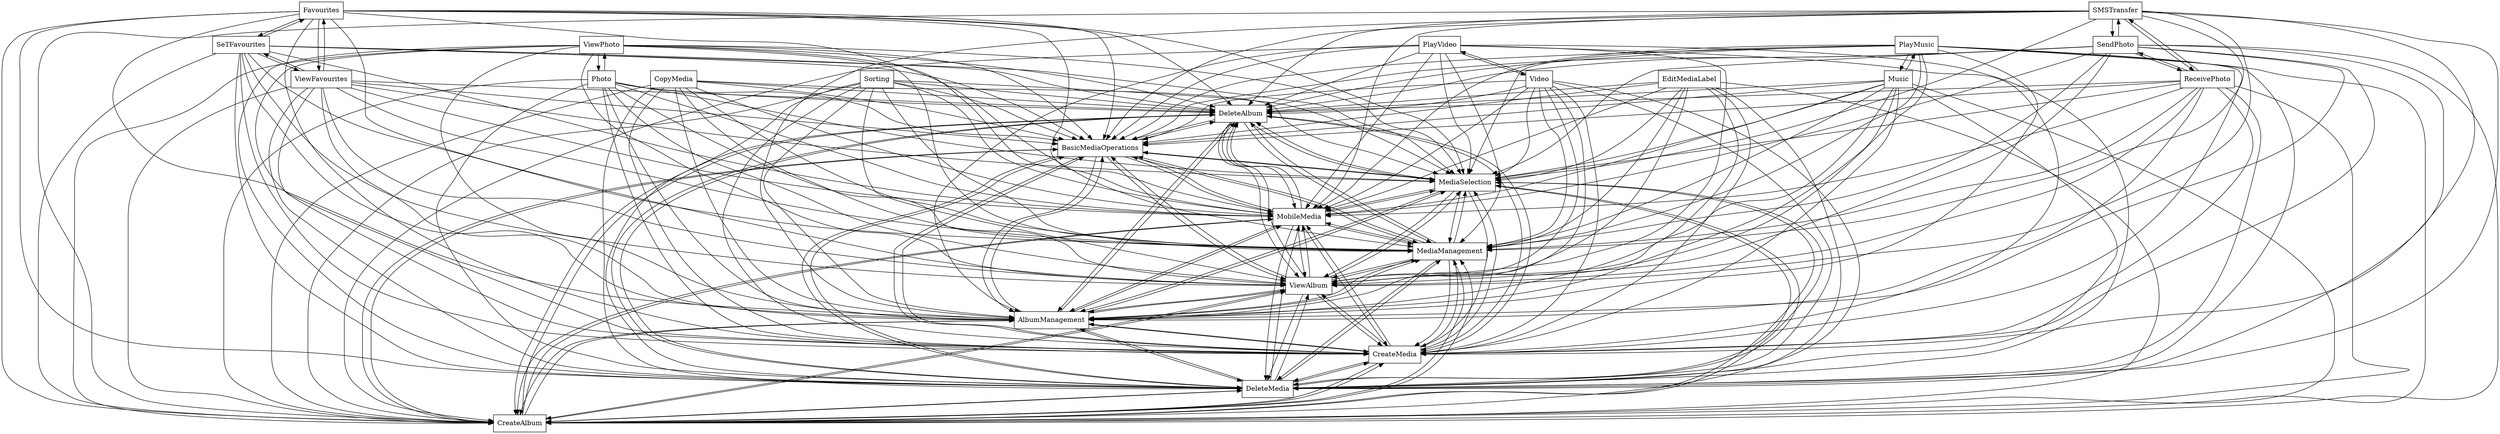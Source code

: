 digraph{
graph [rankdir=TB];
node [shape=box];
edge [arrowhead=normal];
0[label="DeleteAlbum",]
1[label="ViewPhoto",]
2[label="BasicMediaOperations",]
3[label="CreateAlbum",]
4[label="PlayMusic",]
5[label="SMSTransfer",]
6[label="Sorting",]
7[label="Favourites",]
8[label="Music",]
9[label="DeleteMedia",]
10[label="CreateMedia",]
11[label="SeTFavourites",]
12[label="CopyMedia",]
13[label="ViewFavourites",]
14[label="AlbumManagement",]
15[label="PlayVideo",]
16[label="SendPhoto",]
17[label="Photo",]
18[label="ViewAlbum",]
19[label="MediaManagement",]
20[label="MobileMedia",]
21[label="MediaSelection",]
22[label="EditMediaLabel",]
23[label="ReceivePhoto",]
24[label="Video",]
0->2[label="",]
0->3[label="",]
0->9[label="",]
0->10[label="",]
0->14[label="",]
0->18[label="",]
0->19[label="",]
0->20[label="",]
0->21[label="",]
1->0[label="",]
1->2[label="",]
1->3[label="",]
1->9[label="",]
1->10[label="",]
1->14[label="",]
1->17[label="",]
1->18[label="",]
1->19[label="",]
1->20[label="",]
1->21[label="",]
2->0[label="",]
2->3[label="",]
2->9[label="",]
2->10[label="",]
2->14[label="",]
2->18[label="",]
2->19[label="",]
2->20[label="",]
2->21[label="",]
3->0[label="",]
3->2[label="",]
3->9[label="",]
3->10[label="",]
3->14[label="",]
3->18[label="",]
3->19[label="",]
3->20[label="",]
3->21[label="",]
4->0[label="",]
4->2[label="",]
4->3[label="",]
4->8[label="",]
4->9[label="",]
4->10[label="",]
4->14[label="",]
4->18[label="",]
4->19[label="",]
4->20[label="",]
4->21[label="",]
5->0[label="",]
5->2[label="",]
5->3[label="",]
5->9[label="",]
5->10[label="",]
5->14[label="",]
5->16[label="",]
5->18[label="",]
5->19[label="",]
5->20[label="",]
5->21[label="",]
5->23[label="",]
6->0[label="",]
6->2[label="",]
6->3[label="",]
6->9[label="",]
6->10[label="",]
6->14[label="",]
6->18[label="",]
6->19[label="",]
6->20[label="",]
6->21[label="",]
7->0[label="",]
7->2[label="",]
7->3[label="",]
7->9[label="",]
7->10[label="",]
7->11[label="",]
7->13[label="",]
7->14[label="",]
7->18[label="",]
7->19[label="",]
7->20[label="",]
7->21[label="",]
8->0[label="",]
8->2[label="",]
8->3[label="",]
8->4[label="",]
8->9[label="",]
8->10[label="",]
8->14[label="",]
8->18[label="",]
8->19[label="",]
8->20[label="",]
8->21[label="",]
9->0[label="",]
9->2[label="",]
9->3[label="",]
9->10[label="",]
9->14[label="",]
9->18[label="",]
9->19[label="",]
9->20[label="",]
9->21[label="",]
10->0[label="",]
10->2[label="",]
10->3[label="",]
10->9[label="",]
10->14[label="",]
10->18[label="",]
10->19[label="",]
10->20[label="",]
10->21[label="",]
11->0[label="",]
11->2[label="",]
11->3[label="",]
11->7[label="",]
11->9[label="",]
11->10[label="",]
11->13[label="",]
11->14[label="",]
11->18[label="",]
11->19[label="",]
11->20[label="",]
11->21[label="",]
12->0[label="",]
12->2[label="",]
12->3[label="",]
12->9[label="",]
12->10[label="",]
12->14[label="",]
12->18[label="",]
12->19[label="",]
12->20[label="",]
12->21[label="",]
13->0[label="",]
13->2[label="",]
13->3[label="",]
13->7[label="",]
13->9[label="",]
13->10[label="",]
13->11[label="",]
13->14[label="",]
13->18[label="",]
13->19[label="",]
13->20[label="",]
13->21[label="",]
14->0[label="",]
14->2[label="",]
14->3[label="",]
14->9[label="",]
14->10[label="",]
14->18[label="",]
14->19[label="",]
14->20[label="",]
14->21[label="",]
15->0[label="",]
15->2[label="",]
15->3[label="",]
15->9[label="",]
15->10[label="",]
15->14[label="",]
15->18[label="",]
15->19[label="",]
15->20[label="",]
15->21[label="",]
15->24[label="",]
16->0[label="",]
16->2[label="",]
16->3[label="",]
16->5[label="",]
16->9[label="",]
16->10[label="",]
16->14[label="",]
16->18[label="",]
16->19[label="",]
16->20[label="",]
16->21[label="",]
16->23[label="",]
17->0[label="",]
17->1[label="",]
17->2[label="",]
17->3[label="",]
17->9[label="",]
17->10[label="",]
17->14[label="",]
17->18[label="",]
17->19[label="",]
17->20[label="",]
17->21[label="",]
18->0[label="",]
18->2[label="",]
18->3[label="",]
18->9[label="",]
18->10[label="",]
18->14[label="",]
18->19[label="",]
18->20[label="",]
18->21[label="",]
19->0[label="",]
19->2[label="",]
19->3[label="",]
19->9[label="",]
19->10[label="",]
19->14[label="",]
19->18[label="",]
19->20[label="",]
19->21[label="",]
20->0[label="",]
20->2[label="",]
20->3[label="",]
20->9[label="",]
20->10[label="",]
20->14[label="",]
20->18[label="",]
20->19[label="",]
20->21[label="",]
21->0[label="",]
21->2[label="",]
21->3[label="",]
21->9[label="",]
21->10[label="",]
21->14[label="",]
21->18[label="",]
21->19[label="",]
21->20[label="",]
22->0[label="",]
22->2[label="",]
22->3[label="",]
22->9[label="",]
22->10[label="",]
22->14[label="",]
22->18[label="",]
22->19[label="",]
22->20[label="",]
22->21[label="",]
23->0[label="",]
23->2[label="",]
23->3[label="",]
23->5[label="",]
23->9[label="",]
23->10[label="",]
23->14[label="",]
23->16[label="",]
23->18[label="",]
23->19[label="",]
23->20[label="",]
23->21[label="",]
24->0[label="",]
24->2[label="",]
24->3[label="",]
24->9[label="",]
24->10[label="",]
24->14[label="",]
24->15[label="",]
24->18[label="",]
24->19[label="",]
24->20[label="",]
24->21[label="",]
}
